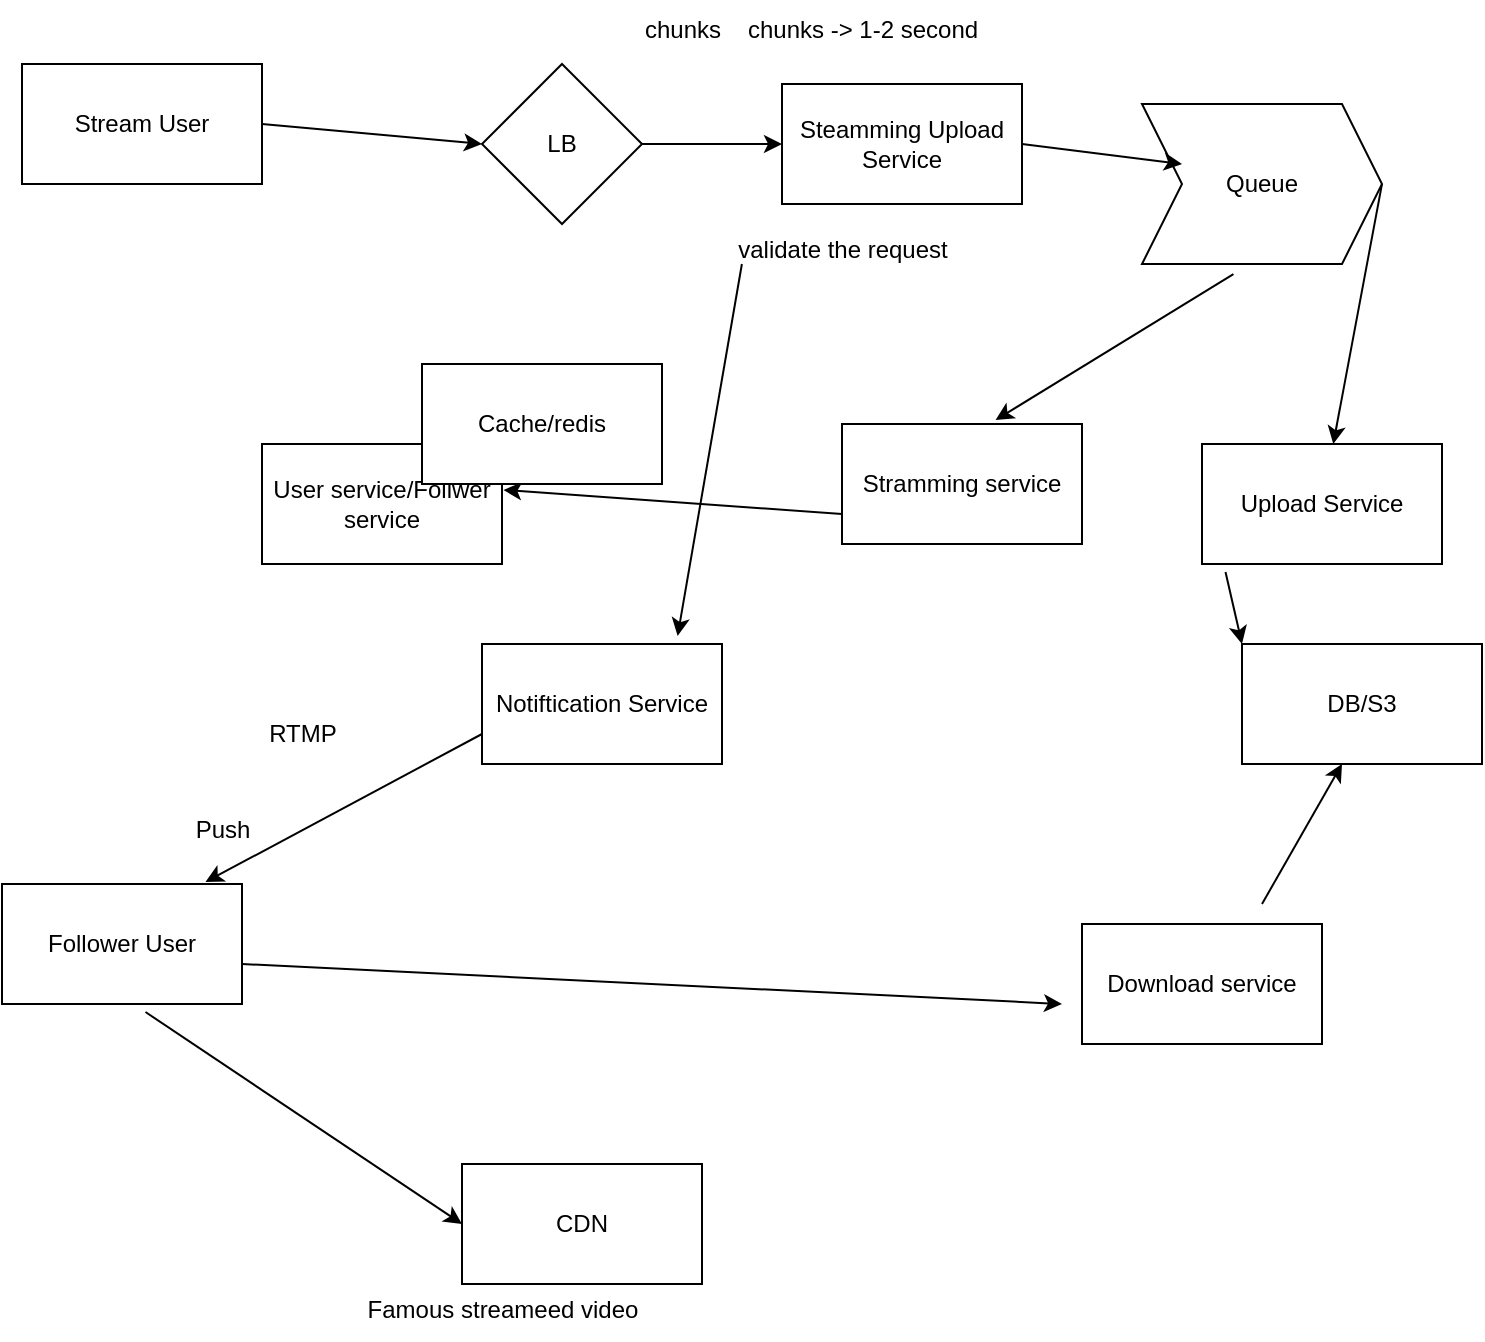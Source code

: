 <mxfile version="22.1.16" type="device">
  <diagram name="Page-1" id="G-Hnnimi3AtAUF-iqqiE">
    <mxGraphModel dx="1754" dy="896" grid="1" gridSize="10" guides="1" tooltips="1" connect="1" arrows="1" fold="1" page="1" pageScale="1" pageWidth="850" pageHeight="1100" math="0" shadow="0">
      <root>
        <mxCell id="0" />
        <mxCell id="1" parent="0" />
        <mxCell id="H-2G5FJ_nn1qaRd-5lnV-1" value="Stream User" style="rounded=0;whiteSpace=wrap;html=1;" vertex="1" parent="1">
          <mxGeometry x="60" y="120" width="120" height="60" as="geometry" />
        </mxCell>
        <mxCell id="H-2G5FJ_nn1qaRd-5lnV-2" value="LB" style="rhombus;whiteSpace=wrap;html=1;" vertex="1" parent="1">
          <mxGeometry x="290" y="120" width="80" height="80" as="geometry" />
        </mxCell>
        <mxCell id="H-2G5FJ_nn1qaRd-5lnV-3" value="" style="endArrow=classic;html=1;rounded=0;exitX=1;exitY=0.5;exitDx=0;exitDy=0;" edge="1" parent="1" source="H-2G5FJ_nn1qaRd-5lnV-1">
          <mxGeometry width="50" height="50" relative="1" as="geometry">
            <mxPoint x="240" y="210" as="sourcePoint" />
            <mxPoint x="290" y="160" as="targetPoint" />
          </mxGeometry>
        </mxCell>
        <mxCell id="H-2G5FJ_nn1qaRd-5lnV-4" value="Steamming Upload Service" style="rounded=0;whiteSpace=wrap;html=1;" vertex="1" parent="1">
          <mxGeometry x="440" y="130" width="120" height="60" as="geometry" />
        </mxCell>
        <mxCell id="H-2G5FJ_nn1qaRd-5lnV-5" value="" style="endArrow=classic;html=1;rounded=0;exitX=1;exitY=0.5;exitDx=0;exitDy=0;" edge="1" parent="1" source="H-2G5FJ_nn1qaRd-5lnV-2">
          <mxGeometry width="50" height="50" relative="1" as="geometry">
            <mxPoint x="390" y="210" as="sourcePoint" />
            <mxPoint x="440" y="160" as="targetPoint" />
          </mxGeometry>
        </mxCell>
        <mxCell id="H-2G5FJ_nn1qaRd-5lnV-6" value="chunks" style="text;html=1;align=center;verticalAlign=middle;resizable=0;points=[];autosize=1;strokeColor=none;fillColor=none;" vertex="1" parent="1">
          <mxGeometry x="360" y="88" width="60" height="30" as="geometry" />
        </mxCell>
        <mxCell id="H-2G5FJ_nn1qaRd-5lnV-7" value="Queue" style="shape=step;perimeter=stepPerimeter;whiteSpace=wrap;html=1;fixedSize=1;" vertex="1" parent="1">
          <mxGeometry x="620" y="140" width="120" height="80" as="geometry" />
        </mxCell>
        <mxCell id="H-2G5FJ_nn1qaRd-5lnV-8" value="" style="endArrow=classic;html=1;rounded=0;exitX=1;exitY=0.5;exitDx=0;exitDy=0;" edge="1" parent="1" source="H-2G5FJ_nn1qaRd-5lnV-4">
          <mxGeometry width="50" height="50" relative="1" as="geometry">
            <mxPoint x="590" y="220" as="sourcePoint" />
            <mxPoint x="640" y="170" as="targetPoint" />
          </mxGeometry>
        </mxCell>
        <mxCell id="H-2G5FJ_nn1qaRd-5lnV-9" value="Follower User" style="rounded=0;whiteSpace=wrap;html=1;" vertex="1" parent="1">
          <mxGeometry x="50" y="530" width="120" height="60" as="geometry" />
        </mxCell>
        <mxCell id="H-2G5FJ_nn1qaRd-5lnV-10" value="Upload Service" style="rounded=0;whiteSpace=wrap;html=1;" vertex="1" parent="1">
          <mxGeometry x="650" y="310" width="120" height="60" as="geometry" />
        </mxCell>
        <mxCell id="H-2G5FJ_nn1qaRd-5lnV-11" value="" style="endArrow=classic;html=1;rounded=0;exitX=1;exitY=0.5;exitDx=0;exitDy=0;" edge="1" parent="1" source="H-2G5FJ_nn1qaRd-5lnV-7" target="H-2G5FJ_nn1qaRd-5lnV-10">
          <mxGeometry width="50" height="50" relative="1" as="geometry">
            <mxPoint x="740" y="270" as="sourcePoint" />
            <mxPoint x="790" y="220" as="targetPoint" />
          </mxGeometry>
        </mxCell>
        <mxCell id="H-2G5FJ_nn1qaRd-5lnV-12" value="Stramming service" style="rounded=0;whiteSpace=wrap;html=1;" vertex="1" parent="1">
          <mxGeometry x="470" y="300" width="120" height="60" as="geometry" />
        </mxCell>
        <mxCell id="H-2G5FJ_nn1qaRd-5lnV-13" value="" style="endArrow=classic;html=1;rounded=0;exitX=0.381;exitY=1.063;exitDx=0;exitDy=0;exitPerimeter=0;entryX=0.64;entryY=-0.033;entryDx=0;entryDy=0;entryPerimeter=0;" edge="1" parent="1" source="H-2G5FJ_nn1qaRd-5lnV-7" target="H-2G5FJ_nn1qaRd-5lnV-12">
          <mxGeometry width="50" height="50" relative="1" as="geometry">
            <mxPoint x="500" y="280" as="sourcePoint" />
            <mxPoint x="550" y="230" as="targetPoint" />
          </mxGeometry>
        </mxCell>
        <mxCell id="H-2G5FJ_nn1qaRd-5lnV-14" value="DB/S3" style="rounded=0;whiteSpace=wrap;html=1;" vertex="1" parent="1">
          <mxGeometry x="670" y="410" width="120" height="60" as="geometry" />
        </mxCell>
        <mxCell id="H-2G5FJ_nn1qaRd-5lnV-15" value="" style="endArrow=classic;html=1;rounded=0;exitX=0.098;exitY=1.067;exitDx=0;exitDy=0;exitPerimeter=0;" edge="1" parent="1" source="H-2G5FJ_nn1qaRd-5lnV-10">
          <mxGeometry width="50" height="50" relative="1" as="geometry">
            <mxPoint x="620" y="460" as="sourcePoint" />
            <mxPoint x="670" y="410" as="targetPoint" />
          </mxGeometry>
        </mxCell>
        <mxCell id="H-2G5FJ_nn1qaRd-5lnV-16" value="User service/Follwer service" style="rounded=0;whiteSpace=wrap;html=1;" vertex="1" parent="1">
          <mxGeometry x="180" y="310" width="120" height="60" as="geometry" />
        </mxCell>
        <mxCell id="H-2G5FJ_nn1qaRd-5lnV-17" value="CDN" style="rounded=0;whiteSpace=wrap;html=1;" vertex="1" parent="1">
          <mxGeometry x="280" y="670" width="120" height="60" as="geometry" />
        </mxCell>
        <mxCell id="H-2G5FJ_nn1qaRd-5lnV-18" value="Famous streameed video" style="text;html=1;align=center;verticalAlign=middle;resizable=0;points=[];autosize=1;strokeColor=none;fillColor=none;" vertex="1" parent="1">
          <mxGeometry x="220" y="728" width="160" height="30" as="geometry" />
        </mxCell>
        <mxCell id="H-2G5FJ_nn1qaRd-5lnV-20" value="" style="endArrow=classic;html=1;rounded=0;exitX=0.598;exitY=1.067;exitDx=0;exitDy=0;exitPerimeter=0;" edge="1" parent="1" source="H-2G5FJ_nn1qaRd-5lnV-9">
          <mxGeometry width="50" height="50" relative="1" as="geometry">
            <mxPoint x="230" y="750" as="sourcePoint" />
            <mxPoint x="280" y="700" as="targetPoint" />
          </mxGeometry>
        </mxCell>
        <mxCell id="H-2G5FJ_nn1qaRd-5lnV-21" value="" style="endArrow=classic;html=1;rounded=0;entryX=1.006;entryY=0.383;entryDx=0;entryDy=0;entryPerimeter=0;exitX=0;exitY=0.75;exitDx=0;exitDy=0;" edge="1" parent="1" source="H-2G5FJ_nn1qaRd-5lnV-12" target="H-2G5FJ_nn1qaRd-5lnV-16">
          <mxGeometry width="50" height="50" relative="1" as="geometry">
            <mxPoint x="430" y="340" as="sourcePoint" />
            <mxPoint x="370" y="320" as="targetPoint" />
          </mxGeometry>
        </mxCell>
        <mxCell id="H-2G5FJ_nn1qaRd-5lnV-22" value="Notiftication Service" style="rounded=0;whiteSpace=wrap;html=1;" vertex="1" parent="1">
          <mxGeometry x="290" y="410" width="120" height="60" as="geometry" />
        </mxCell>
        <mxCell id="H-2G5FJ_nn1qaRd-5lnV-24" value="" style="endArrow=classic;html=1;rounded=0;exitX=0;exitY=0.75;exitDx=0;exitDy=0;entryX=0.848;entryY=-0.017;entryDx=0;entryDy=0;entryPerimeter=0;" edge="1" parent="1" source="H-2G5FJ_nn1qaRd-5lnV-22" target="H-2G5FJ_nn1qaRd-5lnV-9">
          <mxGeometry width="50" height="50" relative="1" as="geometry">
            <mxPoint x="100" y="470" as="sourcePoint" />
            <mxPoint x="150" y="420" as="targetPoint" />
          </mxGeometry>
        </mxCell>
        <mxCell id="H-2G5FJ_nn1qaRd-5lnV-25" value="Push" style="text;html=1;align=center;verticalAlign=middle;resizable=0;points=[];autosize=1;strokeColor=none;fillColor=none;" vertex="1" parent="1">
          <mxGeometry x="135" y="488" width="50" height="30" as="geometry" />
        </mxCell>
        <mxCell id="H-2G5FJ_nn1qaRd-5lnV-26" value="" style="endArrow=classic;html=1;rounded=0;" edge="1" parent="1">
          <mxGeometry width="50" height="50" relative="1" as="geometry">
            <mxPoint x="170" y="570" as="sourcePoint" />
            <mxPoint x="580" y="590" as="targetPoint" />
          </mxGeometry>
        </mxCell>
        <mxCell id="H-2G5FJ_nn1qaRd-5lnV-27" value="Download service" style="rounded=0;whiteSpace=wrap;html=1;" vertex="1" parent="1">
          <mxGeometry x="590" y="550" width="120" height="60" as="geometry" />
        </mxCell>
        <mxCell id="H-2G5FJ_nn1qaRd-5lnV-28" value="" style="endArrow=classic;html=1;rounded=0;" edge="1" parent="1">
          <mxGeometry width="50" height="50" relative="1" as="geometry">
            <mxPoint x="680" y="540" as="sourcePoint" />
            <mxPoint x="720" y="470" as="targetPoint" />
          </mxGeometry>
        </mxCell>
        <mxCell id="H-2G5FJ_nn1qaRd-5lnV-30" value="chunks -&amp;gt; 1-2 second" style="text;html=1;align=center;verticalAlign=middle;resizable=0;points=[];autosize=1;strokeColor=none;fillColor=none;" vertex="1" parent="1">
          <mxGeometry x="410" y="88" width="140" height="30" as="geometry" />
        </mxCell>
        <mxCell id="H-2G5FJ_nn1qaRd-5lnV-32" value="validate the request" style="text;html=1;align=center;verticalAlign=middle;resizable=0;points=[];autosize=1;strokeColor=none;fillColor=none;" vertex="1" parent="1">
          <mxGeometry x="405" y="198" width="130" height="30" as="geometry" />
        </mxCell>
        <mxCell id="H-2G5FJ_nn1qaRd-5lnV-33" value="Cache/redis" style="rounded=0;whiteSpace=wrap;html=1;" vertex="1" parent="1">
          <mxGeometry x="260" y="270" width="120" height="60" as="geometry" />
        </mxCell>
        <mxCell id="H-2G5FJ_nn1qaRd-5lnV-34" value="" style="endArrow=classic;html=1;rounded=0;exitX=0.115;exitY=0.733;exitDx=0;exitDy=0;exitPerimeter=0;entryX=0.815;entryY=-0.067;entryDx=0;entryDy=0;entryPerimeter=0;" edge="1" parent="1" source="H-2G5FJ_nn1qaRd-5lnV-32" target="H-2G5FJ_nn1qaRd-5lnV-22">
          <mxGeometry width="50" height="50" relative="1" as="geometry">
            <mxPoint x="470" y="480" as="sourcePoint" />
            <mxPoint x="520" y="430" as="targetPoint" />
          </mxGeometry>
        </mxCell>
        <mxCell id="H-2G5FJ_nn1qaRd-5lnV-35" value="RTMP" style="text;html=1;align=center;verticalAlign=middle;resizable=0;points=[];autosize=1;strokeColor=none;fillColor=none;" vertex="1" parent="1">
          <mxGeometry x="170" y="440" width="60" height="30" as="geometry" />
        </mxCell>
      </root>
    </mxGraphModel>
  </diagram>
</mxfile>
